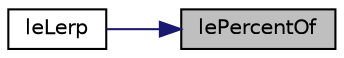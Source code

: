 digraph "lePercentOf"
{
 // LATEX_PDF_SIZE
  edge [fontname="Helvetica",fontsize="10",labelfontname="Helvetica",labelfontsize="10"];
  node [fontname="Helvetica",fontsize="10",shape=record];
  rankdir="RL";
  Node1 [label="lePercentOf",height=0.2,width=0.4,color="black", fillcolor="grey75", style="filled", fontcolor="black",tooltip="Calculate percent of a number."];
  Node1 -> Node2 [dir="back",color="midnightblue",fontsize="10",style="solid",fontname="Helvetica"];
  Node2 [label="leLerp",height=0.2,width=0.4,color="black", fillcolor="white", style="filled",URL="$legato__math_8h.html#a8f18fefef88bff1950f3061330ff335c",tooltip="Calculates a linear interpolation of an integer based on a percentage between two signed points."];
}
